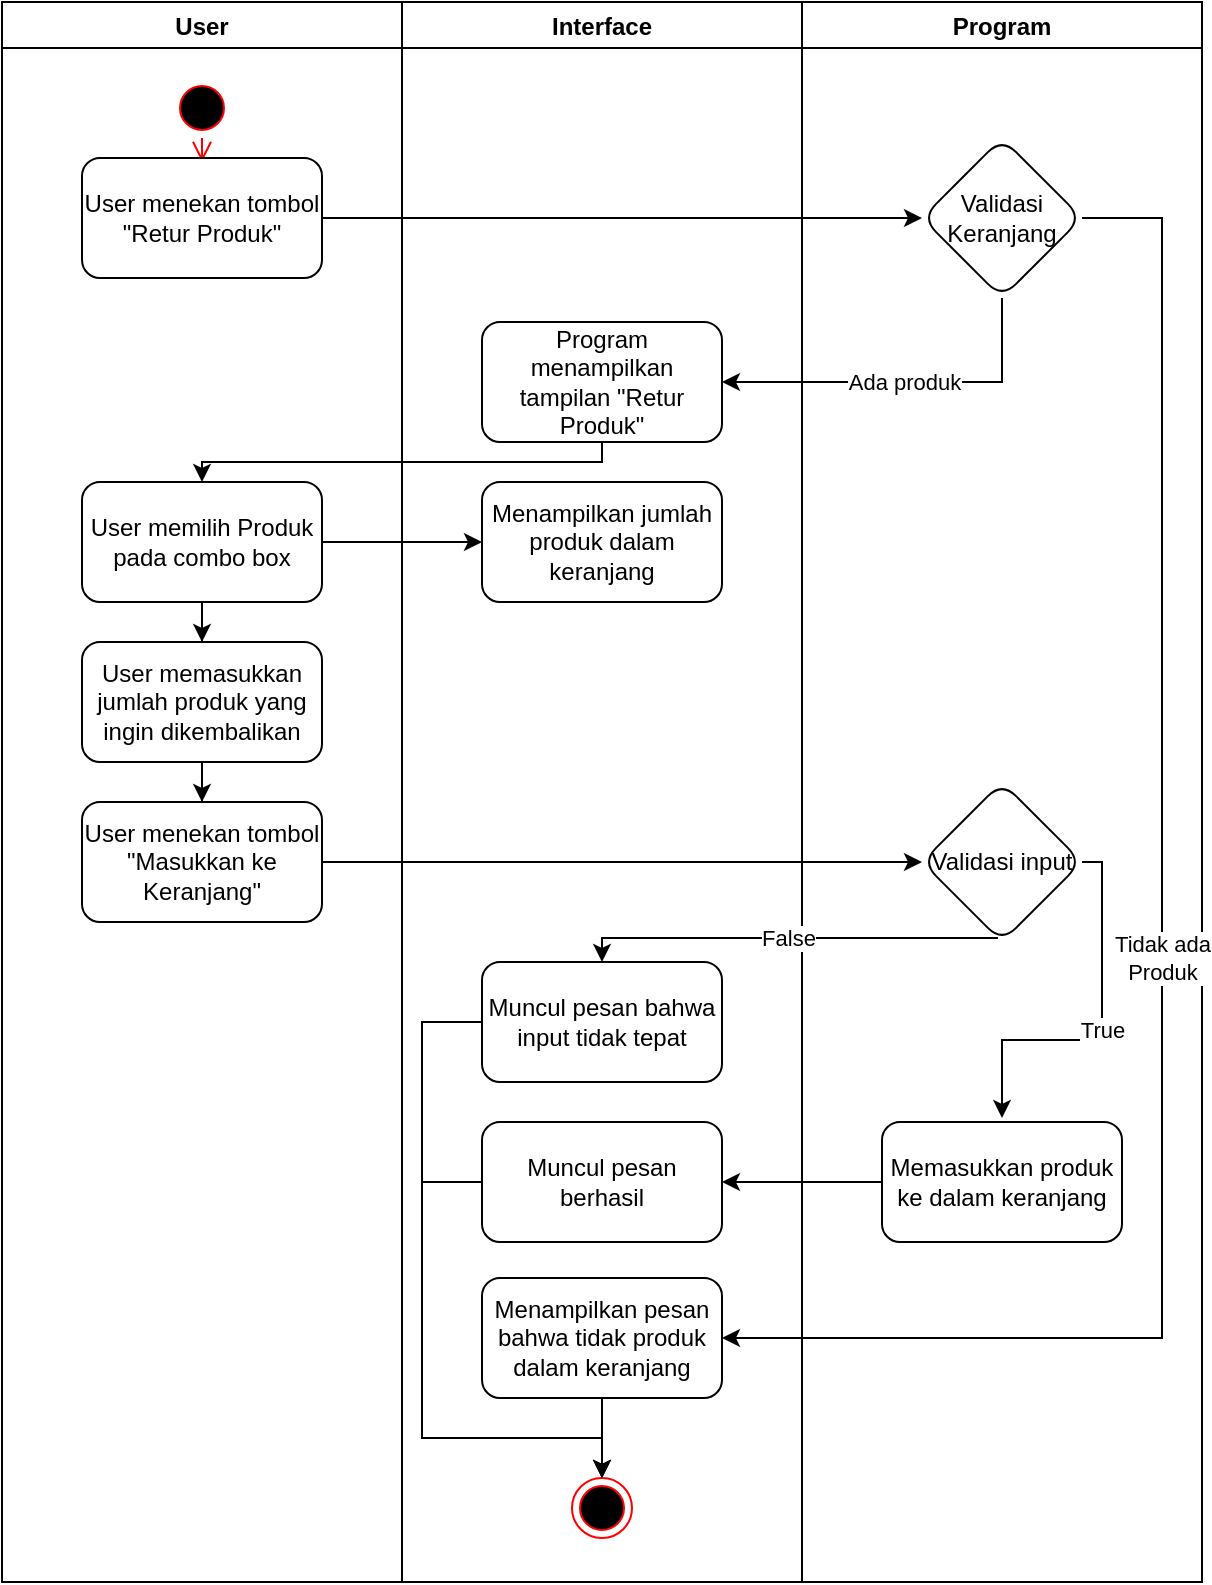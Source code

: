 <mxfile version="16.2.1" type="device"><diagram id="jfPEnC39YxAkHPxavCRk" name="Page-1"><mxGraphModel dx="828" dy="493" grid="1" gridSize="10" guides="1" tooltips="1" connect="1" arrows="1" fold="1" page="1" pageScale="1" pageWidth="850" pageHeight="1100" math="0" shadow="0"><root><mxCell id="0"/><mxCell id="1" parent="0"/><mxCell id="KQI5RUebgoX9cTgk_1tt-1" value="User" style="swimlane;" parent="1" vertex="1"><mxGeometry x="80" y="50" width="200" height="790" as="geometry"/></mxCell><mxCell id="KQI5RUebgoX9cTgk_1tt-4" value="" style="ellipse;html=1;shape=startState;fillColor=#000000;strokeColor=#ff0000;" parent="KQI5RUebgoX9cTgk_1tt-1" vertex="1"><mxGeometry x="85" y="38" width="30" height="30" as="geometry"/></mxCell><mxCell id="KQI5RUebgoX9cTgk_1tt-5" value="" style="edgeStyle=orthogonalEdgeStyle;html=1;verticalAlign=bottom;endArrow=open;endSize=8;strokeColor=#ff0000;rounded=0;entryX=0.5;entryY=0;entryDx=0;entryDy=0;" parent="KQI5RUebgoX9cTgk_1tt-1" source="KQI5RUebgoX9cTgk_1tt-4" edge="1"><mxGeometry relative="1" as="geometry"><mxPoint x="100" y="80" as="targetPoint"/></mxGeometry></mxCell><mxCell id="KQI5RUebgoX9cTgk_1tt-28" value="User menekan tombol &quot;Retur Produk&quot;" style="whiteSpace=wrap;html=1;rounded=1;" parent="KQI5RUebgoX9cTgk_1tt-1" vertex="1"><mxGeometry x="40" y="78" width="120" height="60" as="geometry"/></mxCell><mxCell id="KQI5RUebgoX9cTgk_1tt-35" value="" style="edgeStyle=orthogonalEdgeStyle;rounded=0;orthogonalLoop=1;jettySize=auto;html=1;" parent="KQI5RUebgoX9cTgk_1tt-1" source="KQI5RUebgoX9cTgk_1tt-32" target="KQI5RUebgoX9cTgk_1tt-34" edge="1"><mxGeometry relative="1" as="geometry"/></mxCell><mxCell id="KQI5RUebgoX9cTgk_1tt-32" value="User memilih Produk pada combo box" style="whiteSpace=wrap;html=1;rounded=1;" parent="KQI5RUebgoX9cTgk_1tt-1" vertex="1"><mxGeometry x="40" y="240" width="120" height="60" as="geometry"/></mxCell><mxCell id="KQI5RUebgoX9cTgk_1tt-37" value="" style="edgeStyle=orthogonalEdgeStyle;rounded=0;orthogonalLoop=1;jettySize=auto;html=1;" parent="KQI5RUebgoX9cTgk_1tt-1" source="KQI5RUebgoX9cTgk_1tt-34" target="KQI5RUebgoX9cTgk_1tt-36" edge="1"><mxGeometry relative="1" as="geometry"/></mxCell><mxCell id="KQI5RUebgoX9cTgk_1tt-34" value="User memasukkan jumlah produk yang ingin dikembalikan" style="whiteSpace=wrap;html=1;rounded=1;" parent="KQI5RUebgoX9cTgk_1tt-1" vertex="1"><mxGeometry x="40" y="320" width="120" height="60" as="geometry"/></mxCell><mxCell id="KQI5RUebgoX9cTgk_1tt-36" value="User menekan tombol &quot;Masukkan ke Keranjang&quot;" style="whiteSpace=wrap;html=1;rounded=1;" parent="KQI5RUebgoX9cTgk_1tt-1" vertex="1"><mxGeometry x="40" y="400" width="120" height="60" as="geometry"/></mxCell><mxCell id="KQI5RUebgoX9cTgk_1tt-2" value="Interface" style="swimlane;" parent="1" vertex="1"><mxGeometry x="280" y="50" width="200" height="790" as="geometry"/></mxCell><mxCell id="KQI5RUebgoX9cTgk_1tt-30" value="Program menampilkan tampilan &quot;Retur Produk&quot;" style="whiteSpace=wrap;html=1;rounded=1;" parent="KQI5RUebgoX9cTgk_1tt-2" vertex="1"><mxGeometry x="40" y="160" width="120" height="60" as="geometry"/></mxCell><mxCell id="KQI5RUebgoX9cTgk_1tt-63" style="edgeStyle=orthogonalEdgeStyle;rounded=0;orthogonalLoop=1;jettySize=auto;html=1;" parent="KQI5RUebgoX9cTgk_1tt-2" source="KQI5RUebgoX9cTgk_1tt-45" target="KQI5RUebgoX9cTgk_1tt-49" edge="1"><mxGeometry relative="1" as="geometry"><Array as="points"><mxPoint x="10" y="510"/><mxPoint x="10" y="718"/><mxPoint x="100" y="718"/></Array></mxGeometry></mxCell><mxCell id="KQI5RUebgoX9cTgk_1tt-45" value="Muncul pesan bahwa input tidak tepat" style="whiteSpace=wrap;html=1;rounded=1;" parent="KQI5RUebgoX9cTgk_1tt-2" vertex="1"><mxGeometry x="40" y="480" width="120" height="60" as="geometry"/></mxCell><mxCell id="KQI5RUebgoX9cTgk_1tt-62" style="edgeStyle=orthogonalEdgeStyle;rounded=0;orthogonalLoop=1;jettySize=auto;html=1;" parent="KQI5RUebgoX9cTgk_1tt-2" source="KQI5RUebgoX9cTgk_1tt-47" target="KQI5RUebgoX9cTgk_1tt-49" edge="1"><mxGeometry relative="1" as="geometry"><Array as="points"><mxPoint x="10" y="590"/><mxPoint x="10" y="718"/><mxPoint x="100" y="718"/></Array></mxGeometry></mxCell><mxCell id="KQI5RUebgoX9cTgk_1tt-47" value="Muncul pesan berhasil" style="whiteSpace=wrap;html=1;rounded=1;" parent="KQI5RUebgoX9cTgk_1tt-2" vertex="1"><mxGeometry x="40" y="560" width="120" height="60" as="geometry"/></mxCell><mxCell id="KQI5RUebgoX9cTgk_1tt-49" value="" style="ellipse;html=1;shape=endState;fillColor=#000000;strokeColor=#ff0000;" parent="KQI5RUebgoX9cTgk_1tt-2" vertex="1"><mxGeometry x="85" y="738" width="30" height="30" as="geometry"/></mxCell><mxCell id="KQI5RUebgoX9cTgk_1tt-52" value="Menampilkan jumlah produk dalam keranjang" style="whiteSpace=wrap;html=1;rounded=1;" parent="KQI5RUebgoX9cTgk_1tt-2" vertex="1"><mxGeometry x="40" y="240" width="120" height="60" as="geometry"/></mxCell><mxCell id="KQI5RUebgoX9cTgk_1tt-61" value="" style="edgeStyle=orthogonalEdgeStyle;rounded=0;orthogonalLoop=1;jettySize=auto;html=1;" parent="KQI5RUebgoX9cTgk_1tt-2" source="KQI5RUebgoX9cTgk_1tt-59" target="KQI5RUebgoX9cTgk_1tt-49" edge="1"><mxGeometry relative="1" as="geometry"/></mxCell><mxCell id="KQI5RUebgoX9cTgk_1tt-59" value="Menampilkan pesan bahwa tidak produk dalam keranjang" style="whiteSpace=wrap;html=1;rounded=1;" parent="KQI5RUebgoX9cTgk_1tt-2" vertex="1"><mxGeometry x="40" y="638" width="120" height="60" as="geometry"/></mxCell><mxCell id="KQI5RUebgoX9cTgk_1tt-3" value="Program" style="swimlane;" parent="1" vertex="1"><mxGeometry x="480" y="50" width="200" height="790" as="geometry"/></mxCell><mxCell id="KQI5RUebgoX9cTgk_1tt-67" value="True" style="edgeStyle=orthogonalEdgeStyle;rounded=0;orthogonalLoop=1;jettySize=auto;html=1;" parent="KQI5RUebgoX9cTgk_1tt-3" source="KQI5RUebgoX9cTgk_1tt-40" edge="1"><mxGeometry relative="1" as="geometry"><mxPoint x="100" y="558" as="targetPoint"/><Array as="points"><mxPoint x="150" y="430"/><mxPoint x="150" y="519"/><mxPoint x="100" y="519"/></Array></mxGeometry></mxCell><mxCell id="KQI5RUebgoX9cTgk_1tt-40" value="Validasi input" style="rhombus;whiteSpace=wrap;html=1;rounded=1;" parent="KQI5RUebgoX9cTgk_1tt-3" vertex="1"><mxGeometry x="60" y="390" width="80" height="80" as="geometry"/></mxCell><mxCell id="KQI5RUebgoX9cTgk_1tt-43" value="Memasukkan produk ke dalam keranjang" style="whiteSpace=wrap;html=1;rounded=1;" parent="KQI5RUebgoX9cTgk_1tt-3" vertex="1"><mxGeometry x="40" y="560" width="120" height="60" as="geometry"/></mxCell><mxCell id="KQI5RUebgoX9cTgk_1tt-56" value="Validasi Keranjang" style="rhombus;whiteSpace=wrap;html=1;rounded=1;" parent="KQI5RUebgoX9cTgk_1tt-3" vertex="1"><mxGeometry x="60" y="68" width="80" height="80" as="geometry"/></mxCell><mxCell id="KQI5RUebgoX9cTgk_1tt-33" value="" style="edgeStyle=orthogonalEdgeStyle;rounded=0;orthogonalLoop=1;jettySize=auto;html=1;" parent="1" source="KQI5RUebgoX9cTgk_1tt-30" target="KQI5RUebgoX9cTgk_1tt-32" edge="1"><mxGeometry relative="1" as="geometry"><Array as="points"><mxPoint x="380" y="280"/><mxPoint x="180" y="280"/></Array></mxGeometry></mxCell><mxCell id="KQI5RUebgoX9cTgk_1tt-41" value="" style="edgeStyle=orthogonalEdgeStyle;rounded=0;orthogonalLoop=1;jettySize=auto;html=1;" parent="1" source="KQI5RUebgoX9cTgk_1tt-36" target="KQI5RUebgoX9cTgk_1tt-40" edge="1"><mxGeometry relative="1" as="geometry"/></mxCell><mxCell id="KQI5RUebgoX9cTgk_1tt-46" value="False" style="edgeStyle=orthogonalEdgeStyle;rounded=0;orthogonalLoop=1;jettySize=auto;html=1;" parent="1" source="KQI5RUebgoX9cTgk_1tt-40" target="KQI5RUebgoX9cTgk_1tt-45" edge="1"><mxGeometry relative="1" as="geometry"><Array as="points"><mxPoint x="380" y="518"/></Array></mxGeometry></mxCell><mxCell id="KQI5RUebgoX9cTgk_1tt-48" value="" style="edgeStyle=orthogonalEdgeStyle;rounded=0;orthogonalLoop=1;jettySize=auto;html=1;" parent="1" source="KQI5RUebgoX9cTgk_1tt-43" target="KQI5RUebgoX9cTgk_1tt-47" edge="1"><mxGeometry relative="1" as="geometry"/></mxCell><mxCell id="KQI5RUebgoX9cTgk_1tt-53" value="" style="edgeStyle=orthogonalEdgeStyle;rounded=0;orthogonalLoop=1;jettySize=auto;html=1;" parent="1" source="KQI5RUebgoX9cTgk_1tt-32" target="KQI5RUebgoX9cTgk_1tt-52" edge="1"><mxGeometry relative="1" as="geometry"/></mxCell><mxCell id="KQI5RUebgoX9cTgk_1tt-60" value="Tidak ada&lt;br&gt;Produk" style="edgeStyle=orthogonalEdgeStyle;rounded=0;orthogonalLoop=1;jettySize=auto;html=1;" parent="1" source="KQI5RUebgoX9cTgk_1tt-56" target="KQI5RUebgoX9cTgk_1tt-59" edge="1"><mxGeometry relative="1" as="geometry"><Array as="points"><mxPoint x="660" y="158"/><mxPoint x="660" y="718"/></Array></mxGeometry></mxCell><mxCell id="KQI5RUebgoX9cTgk_1tt-65" style="edgeStyle=orthogonalEdgeStyle;rounded=0;orthogonalLoop=1;jettySize=auto;html=1;" parent="1" source="KQI5RUebgoX9cTgk_1tt-28" target="KQI5RUebgoX9cTgk_1tt-56" edge="1"><mxGeometry relative="1" as="geometry"/></mxCell><mxCell id="KQI5RUebgoX9cTgk_1tt-66" value="Ada produk" style="edgeStyle=orthogonalEdgeStyle;rounded=0;orthogonalLoop=1;jettySize=auto;html=1;" parent="1" source="KQI5RUebgoX9cTgk_1tt-56" target="KQI5RUebgoX9cTgk_1tt-30" edge="1"><mxGeometry relative="1" as="geometry"><Array as="points"><mxPoint x="580" y="240"/></Array></mxGeometry></mxCell></root></mxGraphModel></diagram></mxfile>